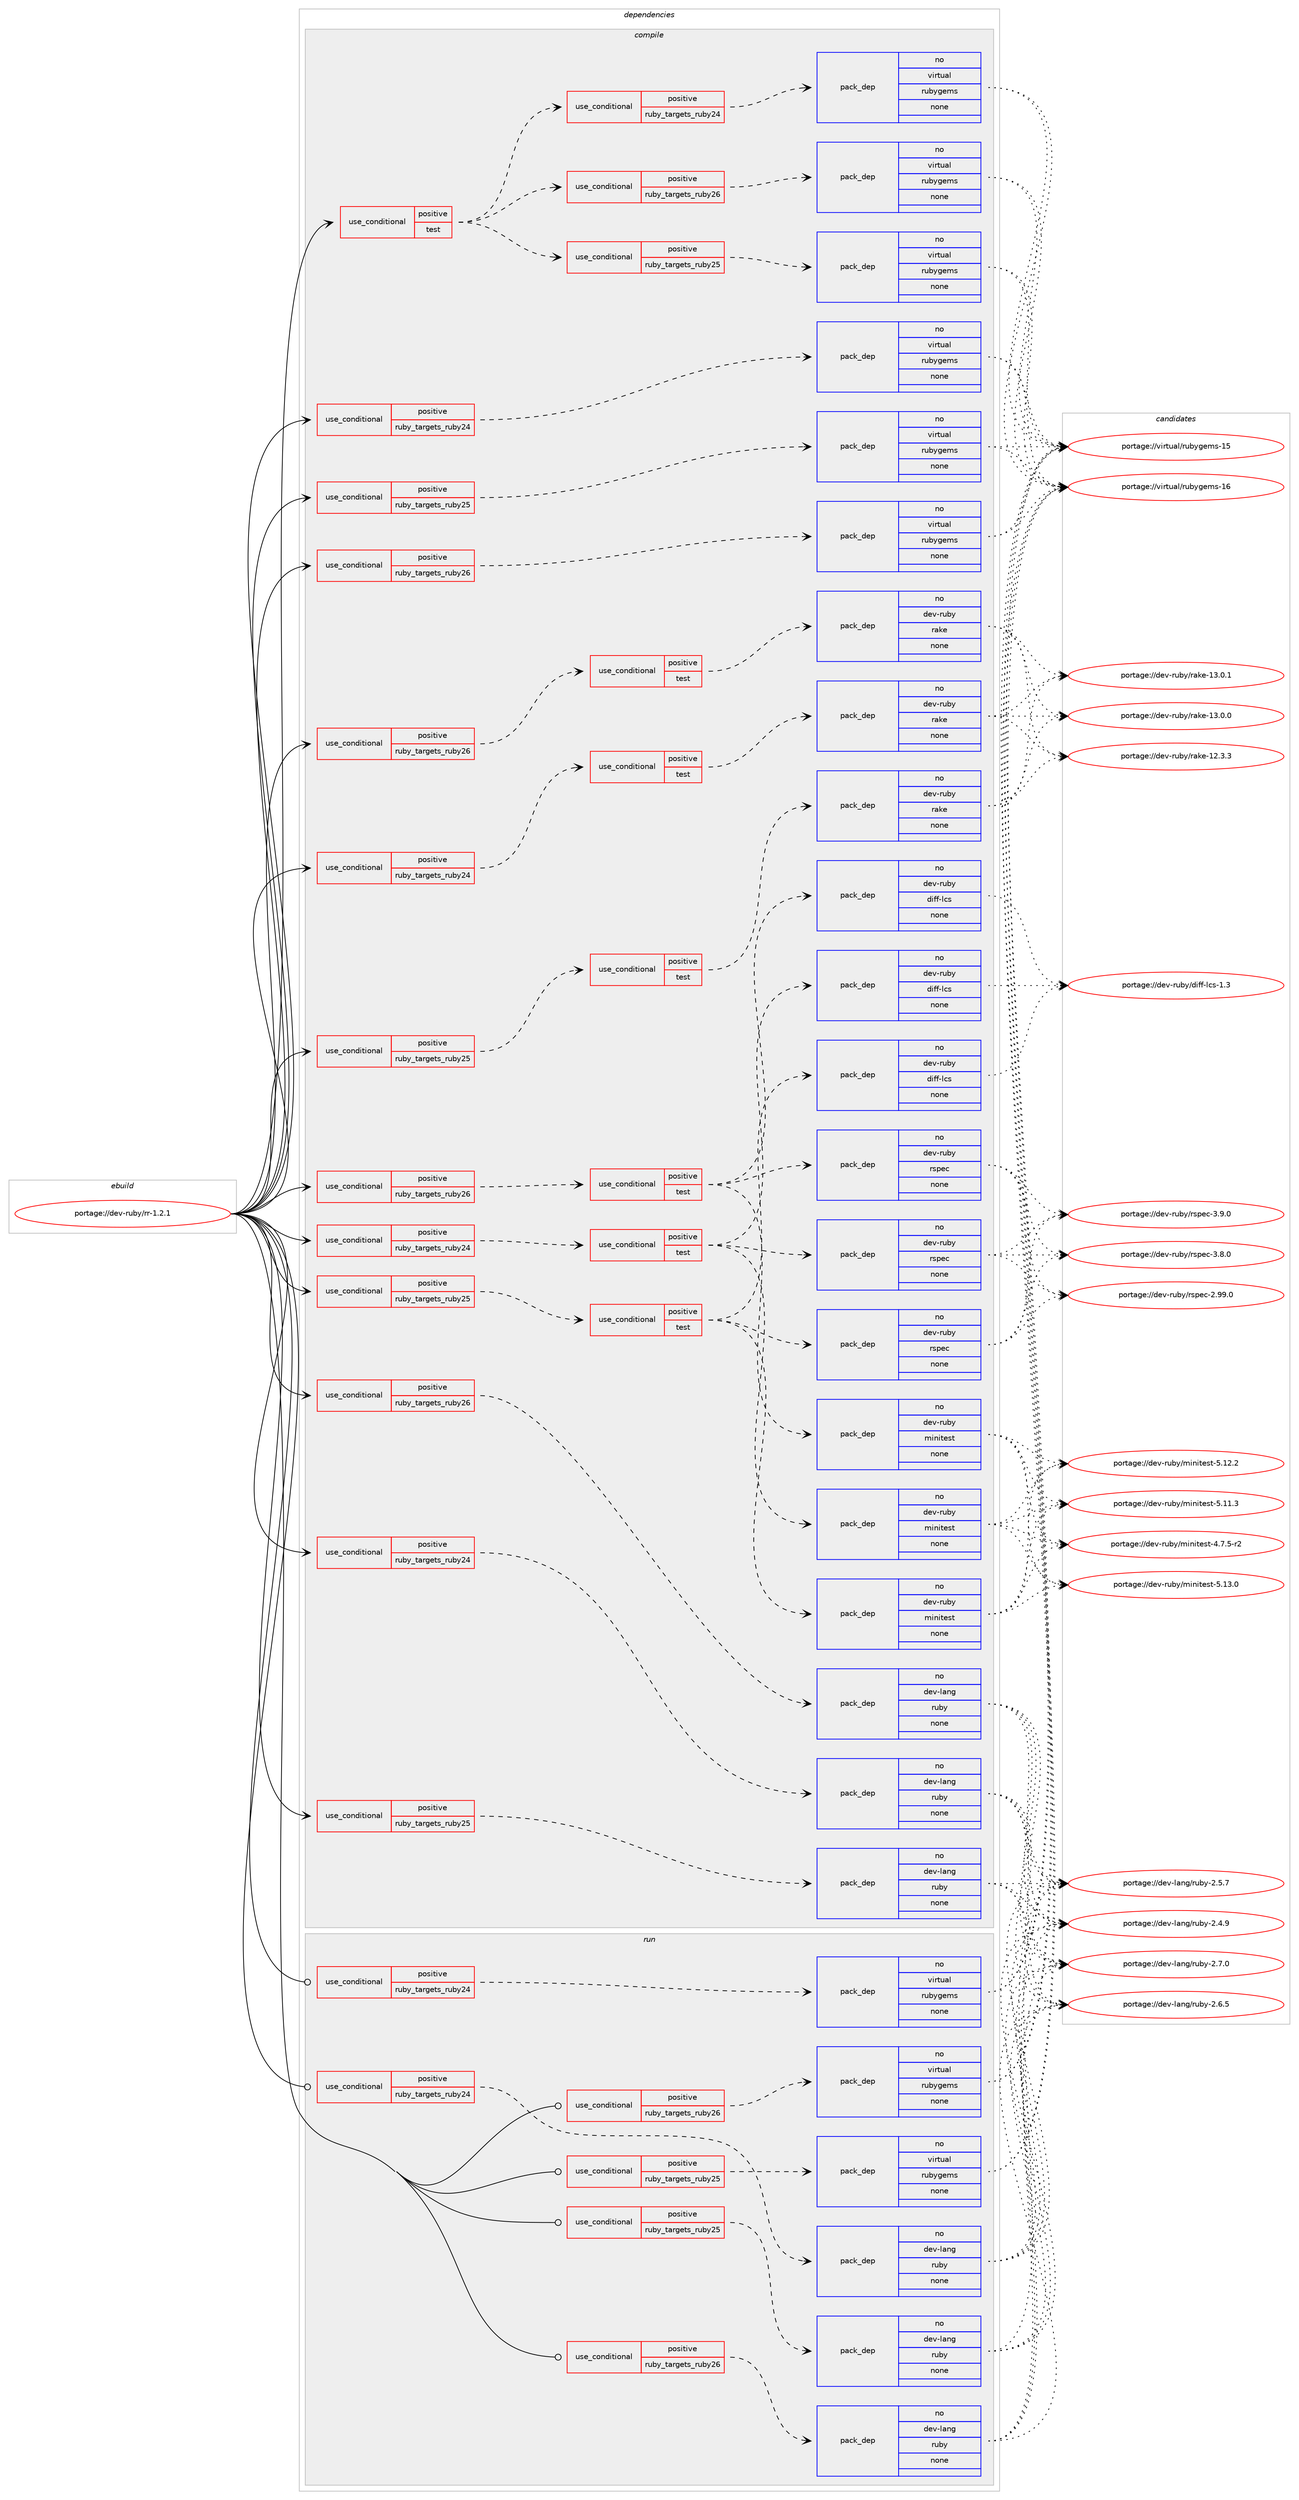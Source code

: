 digraph prolog {

# *************
# Graph options
# *************

newrank=true;
concentrate=true;
compound=true;
graph [rankdir=LR,fontname=Helvetica,fontsize=10,ranksep=1.5];#, ranksep=2.5, nodesep=0.2];
edge  [arrowhead=vee];
node  [fontname=Helvetica,fontsize=10];

# **********
# The ebuild
# **********

subgraph cluster_leftcol {
color=gray;
label=<<i>ebuild</i>>;
id [label="portage://dev-ruby/rr-1.2.1", color=red, width=4, href="../dev-ruby/rr-1.2.1.svg"];
}

# ****************
# The dependencies
# ****************

subgraph cluster_midcol {
color=gray;
label=<<i>dependencies</i>>;
subgraph cluster_compile {
fillcolor="#eeeeee";
style=filled;
label=<<i>compile</i>>;
subgraph cond74171 {
dependency330356 [label=<<TABLE BORDER="0" CELLBORDER="1" CELLSPACING="0" CELLPADDING="4"><TR><TD ROWSPAN="3" CELLPADDING="10">use_conditional</TD></TR><TR><TD>positive</TD></TR><TR><TD>ruby_targets_ruby24</TD></TR></TABLE>>, shape=none, color=red];
subgraph cond74172 {
dependency330357 [label=<<TABLE BORDER="0" CELLBORDER="1" CELLSPACING="0" CELLPADDING="4"><TR><TD ROWSPAN="3" CELLPADDING="10">use_conditional</TD></TR><TR><TD>positive</TD></TR><TR><TD>test</TD></TR></TABLE>>, shape=none, color=red];
subgraph pack251438 {
dependency330358 [label=<<TABLE BORDER="0" CELLBORDER="1" CELLSPACING="0" CELLPADDING="4" WIDTH="220"><TR><TD ROWSPAN="6" CELLPADDING="30">pack_dep</TD></TR><TR><TD WIDTH="110">no</TD></TR><TR><TD>dev-ruby</TD></TR><TR><TD>rake</TD></TR><TR><TD>none</TD></TR><TR><TD></TD></TR></TABLE>>, shape=none, color=blue];
}
dependency330357:e -> dependency330358:w [weight=20,style="dashed",arrowhead="vee"];
}
dependency330356:e -> dependency330357:w [weight=20,style="dashed",arrowhead="vee"];
}
id:e -> dependency330356:w [weight=20,style="solid",arrowhead="vee"];
subgraph cond74173 {
dependency330359 [label=<<TABLE BORDER="0" CELLBORDER="1" CELLSPACING="0" CELLPADDING="4"><TR><TD ROWSPAN="3" CELLPADDING="10">use_conditional</TD></TR><TR><TD>positive</TD></TR><TR><TD>ruby_targets_ruby24</TD></TR></TABLE>>, shape=none, color=red];
subgraph cond74174 {
dependency330360 [label=<<TABLE BORDER="0" CELLBORDER="1" CELLSPACING="0" CELLPADDING="4"><TR><TD ROWSPAN="3" CELLPADDING="10">use_conditional</TD></TR><TR><TD>positive</TD></TR><TR><TD>test</TD></TR></TABLE>>, shape=none, color=red];
subgraph pack251439 {
dependency330361 [label=<<TABLE BORDER="0" CELLBORDER="1" CELLSPACING="0" CELLPADDING="4" WIDTH="220"><TR><TD ROWSPAN="6" CELLPADDING="30">pack_dep</TD></TR><TR><TD WIDTH="110">no</TD></TR><TR><TD>dev-ruby</TD></TR><TR><TD>rspec</TD></TR><TR><TD>none</TD></TR><TR><TD></TD></TR></TABLE>>, shape=none, color=blue];
}
dependency330360:e -> dependency330361:w [weight=20,style="dashed",arrowhead="vee"];
subgraph pack251440 {
dependency330362 [label=<<TABLE BORDER="0" CELLBORDER="1" CELLSPACING="0" CELLPADDING="4" WIDTH="220"><TR><TD ROWSPAN="6" CELLPADDING="30">pack_dep</TD></TR><TR><TD WIDTH="110">no</TD></TR><TR><TD>dev-ruby</TD></TR><TR><TD>minitest</TD></TR><TR><TD>none</TD></TR><TR><TD></TD></TR></TABLE>>, shape=none, color=blue];
}
dependency330360:e -> dependency330362:w [weight=20,style="dashed",arrowhead="vee"];
subgraph pack251441 {
dependency330363 [label=<<TABLE BORDER="0" CELLBORDER="1" CELLSPACING="0" CELLPADDING="4" WIDTH="220"><TR><TD ROWSPAN="6" CELLPADDING="30">pack_dep</TD></TR><TR><TD WIDTH="110">no</TD></TR><TR><TD>dev-ruby</TD></TR><TR><TD>diff-lcs</TD></TR><TR><TD>none</TD></TR><TR><TD></TD></TR></TABLE>>, shape=none, color=blue];
}
dependency330360:e -> dependency330363:w [weight=20,style="dashed",arrowhead="vee"];
}
dependency330359:e -> dependency330360:w [weight=20,style="dashed",arrowhead="vee"];
}
id:e -> dependency330359:w [weight=20,style="solid",arrowhead="vee"];
subgraph cond74175 {
dependency330364 [label=<<TABLE BORDER="0" CELLBORDER="1" CELLSPACING="0" CELLPADDING="4"><TR><TD ROWSPAN="3" CELLPADDING="10">use_conditional</TD></TR><TR><TD>positive</TD></TR><TR><TD>ruby_targets_ruby24</TD></TR></TABLE>>, shape=none, color=red];
subgraph pack251442 {
dependency330365 [label=<<TABLE BORDER="0" CELLBORDER="1" CELLSPACING="0" CELLPADDING="4" WIDTH="220"><TR><TD ROWSPAN="6" CELLPADDING="30">pack_dep</TD></TR><TR><TD WIDTH="110">no</TD></TR><TR><TD>dev-lang</TD></TR><TR><TD>ruby</TD></TR><TR><TD>none</TD></TR><TR><TD></TD></TR></TABLE>>, shape=none, color=blue];
}
dependency330364:e -> dependency330365:w [weight=20,style="dashed",arrowhead="vee"];
}
id:e -> dependency330364:w [weight=20,style="solid",arrowhead="vee"];
subgraph cond74176 {
dependency330366 [label=<<TABLE BORDER="0" CELLBORDER="1" CELLSPACING="0" CELLPADDING="4"><TR><TD ROWSPAN="3" CELLPADDING="10">use_conditional</TD></TR><TR><TD>positive</TD></TR><TR><TD>ruby_targets_ruby24</TD></TR></TABLE>>, shape=none, color=red];
subgraph pack251443 {
dependency330367 [label=<<TABLE BORDER="0" CELLBORDER="1" CELLSPACING="0" CELLPADDING="4" WIDTH="220"><TR><TD ROWSPAN="6" CELLPADDING="30">pack_dep</TD></TR><TR><TD WIDTH="110">no</TD></TR><TR><TD>virtual</TD></TR><TR><TD>rubygems</TD></TR><TR><TD>none</TD></TR><TR><TD></TD></TR></TABLE>>, shape=none, color=blue];
}
dependency330366:e -> dependency330367:w [weight=20,style="dashed",arrowhead="vee"];
}
id:e -> dependency330366:w [weight=20,style="solid",arrowhead="vee"];
subgraph cond74177 {
dependency330368 [label=<<TABLE BORDER="0" CELLBORDER="1" CELLSPACING="0" CELLPADDING="4"><TR><TD ROWSPAN="3" CELLPADDING="10">use_conditional</TD></TR><TR><TD>positive</TD></TR><TR><TD>ruby_targets_ruby25</TD></TR></TABLE>>, shape=none, color=red];
subgraph cond74178 {
dependency330369 [label=<<TABLE BORDER="0" CELLBORDER="1" CELLSPACING="0" CELLPADDING="4"><TR><TD ROWSPAN="3" CELLPADDING="10">use_conditional</TD></TR><TR><TD>positive</TD></TR><TR><TD>test</TD></TR></TABLE>>, shape=none, color=red];
subgraph pack251444 {
dependency330370 [label=<<TABLE BORDER="0" CELLBORDER="1" CELLSPACING="0" CELLPADDING="4" WIDTH="220"><TR><TD ROWSPAN="6" CELLPADDING="30">pack_dep</TD></TR><TR><TD WIDTH="110">no</TD></TR><TR><TD>dev-ruby</TD></TR><TR><TD>rake</TD></TR><TR><TD>none</TD></TR><TR><TD></TD></TR></TABLE>>, shape=none, color=blue];
}
dependency330369:e -> dependency330370:w [weight=20,style="dashed",arrowhead="vee"];
}
dependency330368:e -> dependency330369:w [weight=20,style="dashed",arrowhead="vee"];
}
id:e -> dependency330368:w [weight=20,style="solid",arrowhead="vee"];
subgraph cond74179 {
dependency330371 [label=<<TABLE BORDER="0" CELLBORDER="1" CELLSPACING="0" CELLPADDING="4"><TR><TD ROWSPAN="3" CELLPADDING="10">use_conditional</TD></TR><TR><TD>positive</TD></TR><TR><TD>ruby_targets_ruby25</TD></TR></TABLE>>, shape=none, color=red];
subgraph cond74180 {
dependency330372 [label=<<TABLE BORDER="0" CELLBORDER="1" CELLSPACING="0" CELLPADDING="4"><TR><TD ROWSPAN="3" CELLPADDING="10">use_conditional</TD></TR><TR><TD>positive</TD></TR><TR><TD>test</TD></TR></TABLE>>, shape=none, color=red];
subgraph pack251445 {
dependency330373 [label=<<TABLE BORDER="0" CELLBORDER="1" CELLSPACING="0" CELLPADDING="4" WIDTH="220"><TR><TD ROWSPAN="6" CELLPADDING="30">pack_dep</TD></TR><TR><TD WIDTH="110">no</TD></TR><TR><TD>dev-ruby</TD></TR><TR><TD>rspec</TD></TR><TR><TD>none</TD></TR><TR><TD></TD></TR></TABLE>>, shape=none, color=blue];
}
dependency330372:e -> dependency330373:w [weight=20,style="dashed",arrowhead="vee"];
subgraph pack251446 {
dependency330374 [label=<<TABLE BORDER="0" CELLBORDER="1" CELLSPACING="0" CELLPADDING="4" WIDTH="220"><TR><TD ROWSPAN="6" CELLPADDING="30">pack_dep</TD></TR><TR><TD WIDTH="110">no</TD></TR><TR><TD>dev-ruby</TD></TR><TR><TD>minitest</TD></TR><TR><TD>none</TD></TR><TR><TD></TD></TR></TABLE>>, shape=none, color=blue];
}
dependency330372:e -> dependency330374:w [weight=20,style="dashed",arrowhead="vee"];
subgraph pack251447 {
dependency330375 [label=<<TABLE BORDER="0" CELLBORDER="1" CELLSPACING="0" CELLPADDING="4" WIDTH="220"><TR><TD ROWSPAN="6" CELLPADDING="30">pack_dep</TD></TR><TR><TD WIDTH="110">no</TD></TR><TR><TD>dev-ruby</TD></TR><TR><TD>diff-lcs</TD></TR><TR><TD>none</TD></TR><TR><TD></TD></TR></TABLE>>, shape=none, color=blue];
}
dependency330372:e -> dependency330375:w [weight=20,style="dashed",arrowhead="vee"];
}
dependency330371:e -> dependency330372:w [weight=20,style="dashed",arrowhead="vee"];
}
id:e -> dependency330371:w [weight=20,style="solid",arrowhead="vee"];
subgraph cond74181 {
dependency330376 [label=<<TABLE BORDER="0" CELLBORDER="1" CELLSPACING="0" CELLPADDING="4"><TR><TD ROWSPAN="3" CELLPADDING="10">use_conditional</TD></TR><TR><TD>positive</TD></TR><TR><TD>ruby_targets_ruby25</TD></TR></TABLE>>, shape=none, color=red];
subgraph pack251448 {
dependency330377 [label=<<TABLE BORDER="0" CELLBORDER="1" CELLSPACING="0" CELLPADDING="4" WIDTH="220"><TR><TD ROWSPAN="6" CELLPADDING="30">pack_dep</TD></TR><TR><TD WIDTH="110">no</TD></TR><TR><TD>dev-lang</TD></TR><TR><TD>ruby</TD></TR><TR><TD>none</TD></TR><TR><TD></TD></TR></TABLE>>, shape=none, color=blue];
}
dependency330376:e -> dependency330377:w [weight=20,style="dashed",arrowhead="vee"];
}
id:e -> dependency330376:w [weight=20,style="solid",arrowhead="vee"];
subgraph cond74182 {
dependency330378 [label=<<TABLE BORDER="0" CELLBORDER="1" CELLSPACING="0" CELLPADDING="4"><TR><TD ROWSPAN="3" CELLPADDING="10">use_conditional</TD></TR><TR><TD>positive</TD></TR><TR><TD>ruby_targets_ruby25</TD></TR></TABLE>>, shape=none, color=red];
subgraph pack251449 {
dependency330379 [label=<<TABLE BORDER="0" CELLBORDER="1" CELLSPACING="0" CELLPADDING="4" WIDTH="220"><TR><TD ROWSPAN="6" CELLPADDING="30">pack_dep</TD></TR><TR><TD WIDTH="110">no</TD></TR><TR><TD>virtual</TD></TR><TR><TD>rubygems</TD></TR><TR><TD>none</TD></TR><TR><TD></TD></TR></TABLE>>, shape=none, color=blue];
}
dependency330378:e -> dependency330379:w [weight=20,style="dashed",arrowhead="vee"];
}
id:e -> dependency330378:w [weight=20,style="solid",arrowhead="vee"];
subgraph cond74183 {
dependency330380 [label=<<TABLE BORDER="0" CELLBORDER="1" CELLSPACING="0" CELLPADDING="4"><TR><TD ROWSPAN="3" CELLPADDING="10">use_conditional</TD></TR><TR><TD>positive</TD></TR><TR><TD>ruby_targets_ruby26</TD></TR></TABLE>>, shape=none, color=red];
subgraph cond74184 {
dependency330381 [label=<<TABLE BORDER="0" CELLBORDER="1" CELLSPACING="0" CELLPADDING="4"><TR><TD ROWSPAN="3" CELLPADDING="10">use_conditional</TD></TR><TR><TD>positive</TD></TR><TR><TD>test</TD></TR></TABLE>>, shape=none, color=red];
subgraph pack251450 {
dependency330382 [label=<<TABLE BORDER="0" CELLBORDER="1" CELLSPACING="0" CELLPADDING="4" WIDTH="220"><TR><TD ROWSPAN="6" CELLPADDING="30">pack_dep</TD></TR><TR><TD WIDTH="110">no</TD></TR><TR><TD>dev-ruby</TD></TR><TR><TD>rake</TD></TR><TR><TD>none</TD></TR><TR><TD></TD></TR></TABLE>>, shape=none, color=blue];
}
dependency330381:e -> dependency330382:w [weight=20,style="dashed",arrowhead="vee"];
}
dependency330380:e -> dependency330381:w [weight=20,style="dashed",arrowhead="vee"];
}
id:e -> dependency330380:w [weight=20,style="solid",arrowhead="vee"];
subgraph cond74185 {
dependency330383 [label=<<TABLE BORDER="0" CELLBORDER="1" CELLSPACING="0" CELLPADDING="4"><TR><TD ROWSPAN="3" CELLPADDING="10">use_conditional</TD></TR><TR><TD>positive</TD></TR><TR><TD>ruby_targets_ruby26</TD></TR></TABLE>>, shape=none, color=red];
subgraph cond74186 {
dependency330384 [label=<<TABLE BORDER="0" CELLBORDER="1" CELLSPACING="0" CELLPADDING="4"><TR><TD ROWSPAN="3" CELLPADDING="10">use_conditional</TD></TR><TR><TD>positive</TD></TR><TR><TD>test</TD></TR></TABLE>>, shape=none, color=red];
subgraph pack251451 {
dependency330385 [label=<<TABLE BORDER="0" CELLBORDER="1" CELLSPACING="0" CELLPADDING="4" WIDTH="220"><TR><TD ROWSPAN="6" CELLPADDING="30">pack_dep</TD></TR><TR><TD WIDTH="110">no</TD></TR><TR><TD>dev-ruby</TD></TR><TR><TD>rspec</TD></TR><TR><TD>none</TD></TR><TR><TD></TD></TR></TABLE>>, shape=none, color=blue];
}
dependency330384:e -> dependency330385:w [weight=20,style="dashed",arrowhead="vee"];
subgraph pack251452 {
dependency330386 [label=<<TABLE BORDER="0" CELLBORDER="1" CELLSPACING="0" CELLPADDING="4" WIDTH="220"><TR><TD ROWSPAN="6" CELLPADDING="30">pack_dep</TD></TR><TR><TD WIDTH="110">no</TD></TR><TR><TD>dev-ruby</TD></TR><TR><TD>minitest</TD></TR><TR><TD>none</TD></TR><TR><TD></TD></TR></TABLE>>, shape=none, color=blue];
}
dependency330384:e -> dependency330386:w [weight=20,style="dashed",arrowhead="vee"];
subgraph pack251453 {
dependency330387 [label=<<TABLE BORDER="0" CELLBORDER="1" CELLSPACING="0" CELLPADDING="4" WIDTH="220"><TR><TD ROWSPAN="6" CELLPADDING="30">pack_dep</TD></TR><TR><TD WIDTH="110">no</TD></TR><TR><TD>dev-ruby</TD></TR><TR><TD>diff-lcs</TD></TR><TR><TD>none</TD></TR><TR><TD></TD></TR></TABLE>>, shape=none, color=blue];
}
dependency330384:e -> dependency330387:w [weight=20,style="dashed",arrowhead="vee"];
}
dependency330383:e -> dependency330384:w [weight=20,style="dashed",arrowhead="vee"];
}
id:e -> dependency330383:w [weight=20,style="solid",arrowhead="vee"];
subgraph cond74187 {
dependency330388 [label=<<TABLE BORDER="0" CELLBORDER="1" CELLSPACING="0" CELLPADDING="4"><TR><TD ROWSPAN="3" CELLPADDING="10">use_conditional</TD></TR><TR><TD>positive</TD></TR><TR><TD>ruby_targets_ruby26</TD></TR></TABLE>>, shape=none, color=red];
subgraph pack251454 {
dependency330389 [label=<<TABLE BORDER="0" CELLBORDER="1" CELLSPACING="0" CELLPADDING="4" WIDTH="220"><TR><TD ROWSPAN="6" CELLPADDING="30">pack_dep</TD></TR><TR><TD WIDTH="110">no</TD></TR><TR><TD>dev-lang</TD></TR><TR><TD>ruby</TD></TR><TR><TD>none</TD></TR><TR><TD></TD></TR></TABLE>>, shape=none, color=blue];
}
dependency330388:e -> dependency330389:w [weight=20,style="dashed",arrowhead="vee"];
}
id:e -> dependency330388:w [weight=20,style="solid",arrowhead="vee"];
subgraph cond74188 {
dependency330390 [label=<<TABLE BORDER="0" CELLBORDER="1" CELLSPACING="0" CELLPADDING="4"><TR><TD ROWSPAN="3" CELLPADDING="10">use_conditional</TD></TR><TR><TD>positive</TD></TR><TR><TD>ruby_targets_ruby26</TD></TR></TABLE>>, shape=none, color=red];
subgraph pack251455 {
dependency330391 [label=<<TABLE BORDER="0" CELLBORDER="1" CELLSPACING="0" CELLPADDING="4" WIDTH="220"><TR><TD ROWSPAN="6" CELLPADDING="30">pack_dep</TD></TR><TR><TD WIDTH="110">no</TD></TR><TR><TD>virtual</TD></TR><TR><TD>rubygems</TD></TR><TR><TD>none</TD></TR><TR><TD></TD></TR></TABLE>>, shape=none, color=blue];
}
dependency330390:e -> dependency330391:w [weight=20,style="dashed",arrowhead="vee"];
}
id:e -> dependency330390:w [weight=20,style="solid",arrowhead="vee"];
subgraph cond74189 {
dependency330392 [label=<<TABLE BORDER="0" CELLBORDER="1" CELLSPACING="0" CELLPADDING="4"><TR><TD ROWSPAN="3" CELLPADDING="10">use_conditional</TD></TR><TR><TD>positive</TD></TR><TR><TD>test</TD></TR></TABLE>>, shape=none, color=red];
subgraph cond74190 {
dependency330393 [label=<<TABLE BORDER="0" CELLBORDER="1" CELLSPACING="0" CELLPADDING="4"><TR><TD ROWSPAN="3" CELLPADDING="10">use_conditional</TD></TR><TR><TD>positive</TD></TR><TR><TD>ruby_targets_ruby24</TD></TR></TABLE>>, shape=none, color=red];
subgraph pack251456 {
dependency330394 [label=<<TABLE BORDER="0" CELLBORDER="1" CELLSPACING="0" CELLPADDING="4" WIDTH="220"><TR><TD ROWSPAN="6" CELLPADDING="30">pack_dep</TD></TR><TR><TD WIDTH="110">no</TD></TR><TR><TD>virtual</TD></TR><TR><TD>rubygems</TD></TR><TR><TD>none</TD></TR><TR><TD></TD></TR></TABLE>>, shape=none, color=blue];
}
dependency330393:e -> dependency330394:w [weight=20,style="dashed",arrowhead="vee"];
}
dependency330392:e -> dependency330393:w [weight=20,style="dashed",arrowhead="vee"];
subgraph cond74191 {
dependency330395 [label=<<TABLE BORDER="0" CELLBORDER="1" CELLSPACING="0" CELLPADDING="4"><TR><TD ROWSPAN="3" CELLPADDING="10">use_conditional</TD></TR><TR><TD>positive</TD></TR><TR><TD>ruby_targets_ruby25</TD></TR></TABLE>>, shape=none, color=red];
subgraph pack251457 {
dependency330396 [label=<<TABLE BORDER="0" CELLBORDER="1" CELLSPACING="0" CELLPADDING="4" WIDTH="220"><TR><TD ROWSPAN="6" CELLPADDING="30">pack_dep</TD></TR><TR><TD WIDTH="110">no</TD></TR><TR><TD>virtual</TD></TR><TR><TD>rubygems</TD></TR><TR><TD>none</TD></TR><TR><TD></TD></TR></TABLE>>, shape=none, color=blue];
}
dependency330395:e -> dependency330396:w [weight=20,style="dashed",arrowhead="vee"];
}
dependency330392:e -> dependency330395:w [weight=20,style="dashed",arrowhead="vee"];
subgraph cond74192 {
dependency330397 [label=<<TABLE BORDER="0" CELLBORDER="1" CELLSPACING="0" CELLPADDING="4"><TR><TD ROWSPAN="3" CELLPADDING="10">use_conditional</TD></TR><TR><TD>positive</TD></TR><TR><TD>ruby_targets_ruby26</TD></TR></TABLE>>, shape=none, color=red];
subgraph pack251458 {
dependency330398 [label=<<TABLE BORDER="0" CELLBORDER="1" CELLSPACING="0" CELLPADDING="4" WIDTH="220"><TR><TD ROWSPAN="6" CELLPADDING="30">pack_dep</TD></TR><TR><TD WIDTH="110">no</TD></TR><TR><TD>virtual</TD></TR><TR><TD>rubygems</TD></TR><TR><TD>none</TD></TR><TR><TD></TD></TR></TABLE>>, shape=none, color=blue];
}
dependency330397:e -> dependency330398:w [weight=20,style="dashed",arrowhead="vee"];
}
dependency330392:e -> dependency330397:w [weight=20,style="dashed",arrowhead="vee"];
}
id:e -> dependency330392:w [weight=20,style="solid",arrowhead="vee"];
}
subgraph cluster_compileandrun {
fillcolor="#eeeeee";
style=filled;
label=<<i>compile and run</i>>;
}
subgraph cluster_run {
fillcolor="#eeeeee";
style=filled;
label=<<i>run</i>>;
subgraph cond74193 {
dependency330399 [label=<<TABLE BORDER="0" CELLBORDER="1" CELLSPACING="0" CELLPADDING="4"><TR><TD ROWSPAN="3" CELLPADDING="10">use_conditional</TD></TR><TR><TD>positive</TD></TR><TR><TD>ruby_targets_ruby24</TD></TR></TABLE>>, shape=none, color=red];
subgraph pack251459 {
dependency330400 [label=<<TABLE BORDER="0" CELLBORDER="1" CELLSPACING="0" CELLPADDING="4" WIDTH="220"><TR><TD ROWSPAN="6" CELLPADDING="30">pack_dep</TD></TR><TR><TD WIDTH="110">no</TD></TR><TR><TD>dev-lang</TD></TR><TR><TD>ruby</TD></TR><TR><TD>none</TD></TR><TR><TD></TD></TR></TABLE>>, shape=none, color=blue];
}
dependency330399:e -> dependency330400:w [weight=20,style="dashed",arrowhead="vee"];
}
id:e -> dependency330399:w [weight=20,style="solid",arrowhead="odot"];
subgraph cond74194 {
dependency330401 [label=<<TABLE BORDER="0" CELLBORDER="1" CELLSPACING="0" CELLPADDING="4"><TR><TD ROWSPAN="3" CELLPADDING="10">use_conditional</TD></TR><TR><TD>positive</TD></TR><TR><TD>ruby_targets_ruby24</TD></TR></TABLE>>, shape=none, color=red];
subgraph pack251460 {
dependency330402 [label=<<TABLE BORDER="0" CELLBORDER="1" CELLSPACING="0" CELLPADDING="4" WIDTH="220"><TR><TD ROWSPAN="6" CELLPADDING="30">pack_dep</TD></TR><TR><TD WIDTH="110">no</TD></TR><TR><TD>virtual</TD></TR><TR><TD>rubygems</TD></TR><TR><TD>none</TD></TR><TR><TD></TD></TR></TABLE>>, shape=none, color=blue];
}
dependency330401:e -> dependency330402:w [weight=20,style="dashed",arrowhead="vee"];
}
id:e -> dependency330401:w [weight=20,style="solid",arrowhead="odot"];
subgraph cond74195 {
dependency330403 [label=<<TABLE BORDER="0" CELLBORDER="1" CELLSPACING="0" CELLPADDING="4"><TR><TD ROWSPAN="3" CELLPADDING="10">use_conditional</TD></TR><TR><TD>positive</TD></TR><TR><TD>ruby_targets_ruby25</TD></TR></TABLE>>, shape=none, color=red];
subgraph pack251461 {
dependency330404 [label=<<TABLE BORDER="0" CELLBORDER="1" CELLSPACING="0" CELLPADDING="4" WIDTH="220"><TR><TD ROWSPAN="6" CELLPADDING="30">pack_dep</TD></TR><TR><TD WIDTH="110">no</TD></TR><TR><TD>dev-lang</TD></TR><TR><TD>ruby</TD></TR><TR><TD>none</TD></TR><TR><TD></TD></TR></TABLE>>, shape=none, color=blue];
}
dependency330403:e -> dependency330404:w [weight=20,style="dashed",arrowhead="vee"];
}
id:e -> dependency330403:w [weight=20,style="solid",arrowhead="odot"];
subgraph cond74196 {
dependency330405 [label=<<TABLE BORDER="0" CELLBORDER="1" CELLSPACING="0" CELLPADDING="4"><TR><TD ROWSPAN="3" CELLPADDING="10">use_conditional</TD></TR><TR><TD>positive</TD></TR><TR><TD>ruby_targets_ruby25</TD></TR></TABLE>>, shape=none, color=red];
subgraph pack251462 {
dependency330406 [label=<<TABLE BORDER="0" CELLBORDER="1" CELLSPACING="0" CELLPADDING="4" WIDTH="220"><TR><TD ROWSPAN="6" CELLPADDING="30">pack_dep</TD></TR><TR><TD WIDTH="110">no</TD></TR><TR><TD>virtual</TD></TR><TR><TD>rubygems</TD></TR><TR><TD>none</TD></TR><TR><TD></TD></TR></TABLE>>, shape=none, color=blue];
}
dependency330405:e -> dependency330406:w [weight=20,style="dashed",arrowhead="vee"];
}
id:e -> dependency330405:w [weight=20,style="solid",arrowhead="odot"];
subgraph cond74197 {
dependency330407 [label=<<TABLE BORDER="0" CELLBORDER="1" CELLSPACING="0" CELLPADDING="4"><TR><TD ROWSPAN="3" CELLPADDING="10">use_conditional</TD></TR><TR><TD>positive</TD></TR><TR><TD>ruby_targets_ruby26</TD></TR></TABLE>>, shape=none, color=red];
subgraph pack251463 {
dependency330408 [label=<<TABLE BORDER="0" CELLBORDER="1" CELLSPACING="0" CELLPADDING="4" WIDTH="220"><TR><TD ROWSPAN="6" CELLPADDING="30">pack_dep</TD></TR><TR><TD WIDTH="110">no</TD></TR><TR><TD>dev-lang</TD></TR><TR><TD>ruby</TD></TR><TR><TD>none</TD></TR><TR><TD></TD></TR></TABLE>>, shape=none, color=blue];
}
dependency330407:e -> dependency330408:w [weight=20,style="dashed",arrowhead="vee"];
}
id:e -> dependency330407:w [weight=20,style="solid",arrowhead="odot"];
subgraph cond74198 {
dependency330409 [label=<<TABLE BORDER="0" CELLBORDER="1" CELLSPACING="0" CELLPADDING="4"><TR><TD ROWSPAN="3" CELLPADDING="10">use_conditional</TD></TR><TR><TD>positive</TD></TR><TR><TD>ruby_targets_ruby26</TD></TR></TABLE>>, shape=none, color=red];
subgraph pack251464 {
dependency330410 [label=<<TABLE BORDER="0" CELLBORDER="1" CELLSPACING="0" CELLPADDING="4" WIDTH="220"><TR><TD ROWSPAN="6" CELLPADDING="30">pack_dep</TD></TR><TR><TD WIDTH="110">no</TD></TR><TR><TD>virtual</TD></TR><TR><TD>rubygems</TD></TR><TR><TD>none</TD></TR><TR><TD></TD></TR></TABLE>>, shape=none, color=blue];
}
dependency330409:e -> dependency330410:w [weight=20,style="dashed",arrowhead="vee"];
}
id:e -> dependency330409:w [weight=20,style="solid",arrowhead="odot"];
}
}

# **************
# The candidates
# **************

subgraph cluster_choices {
rank=same;
color=gray;
label=<<i>candidates</i>>;

subgraph choice251438 {
color=black;
nodesep=1;
choice1001011184511411798121471149710710145495146484649 [label="portage://dev-ruby/rake-13.0.1", color=red, width=4,href="../dev-ruby/rake-13.0.1.svg"];
choice1001011184511411798121471149710710145495146484648 [label="portage://dev-ruby/rake-13.0.0", color=red, width=4,href="../dev-ruby/rake-13.0.0.svg"];
choice1001011184511411798121471149710710145495046514651 [label="portage://dev-ruby/rake-12.3.3", color=red, width=4,href="../dev-ruby/rake-12.3.3.svg"];
dependency330358:e -> choice1001011184511411798121471149710710145495146484649:w [style=dotted,weight="100"];
dependency330358:e -> choice1001011184511411798121471149710710145495146484648:w [style=dotted,weight="100"];
dependency330358:e -> choice1001011184511411798121471149710710145495046514651:w [style=dotted,weight="100"];
}
subgraph choice251439 {
color=black;
nodesep=1;
choice10010111845114117981214711411511210199455146574648 [label="portage://dev-ruby/rspec-3.9.0", color=red, width=4,href="../dev-ruby/rspec-3.9.0.svg"];
choice10010111845114117981214711411511210199455146564648 [label="portage://dev-ruby/rspec-3.8.0", color=red, width=4,href="../dev-ruby/rspec-3.8.0.svg"];
choice1001011184511411798121471141151121019945504657574648 [label="portage://dev-ruby/rspec-2.99.0", color=red, width=4,href="../dev-ruby/rspec-2.99.0.svg"];
dependency330361:e -> choice10010111845114117981214711411511210199455146574648:w [style=dotted,weight="100"];
dependency330361:e -> choice10010111845114117981214711411511210199455146564648:w [style=dotted,weight="100"];
dependency330361:e -> choice1001011184511411798121471141151121019945504657574648:w [style=dotted,weight="100"];
}
subgraph choice251440 {
color=black;
nodesep=1;
choice10010111845114117981214710910511010511610111511645534649514648 [label="portage://dev-ruby/minitest-5.13.0", color=red, width=4,href="../dev-ruby/minitest-5.13.0.svg"];
choice10010111845114117981214710910511010511610111511645534649504650 [label="portage://dev-ruby/minitest-5.12.2", color=red, width=4,href="../dev-ruby/minitest-5.12.2.svg"];
choice10010111845114117981214710910511010511610111511645534649494651 [label="portage://dev-ruby/minitest-5.11.3", color=red, width=4,href="../dev-ruby/minitest-5.11.3.svg"];
choice1001011184511411798121471091051101051161011151164552465546534511450 [label="portage://dev-ruby/minitest-4.7.5-r2", color=red, width=4,href="../dev-ruby/minitest-4.7.5-r2.svg"];
dependency330362:e -> choice10010111845114117981214710910511010511610111511645534649514648:w [style=dotted,weight="100"];
dependency330362:e -> choice10010111845114117981214710910511010511610111511645534649504650:w [style=dotted,weight="100"];
dependency330362:e -> choice10010111845114117981214710910511010511610111511645534649494651:w [style=dotted,weight="100"];
dependency330362:e -> choice1001011184511411798121471091051101051161011151164552465546534511450:w [style=dotted,weight="100"];
}
subgraph choice251441 {
color=black;
nodesep=1;
choice100101118451141179812147100105102102451089911545494651 [label="portage://dev-ruby/diff-lcs-1.3", color=red, width=4,href="../dev-ruby/diff-lcs-1.3.svg"];
dependency330363:e -> choice100101118451141179812147100105102102451089911545494651:w [style=dotted,weight="100"];
}
subgraph choice251442 {
color=black;
nodesep=1;
choice10010111845108971101034711411798121455046554648 [label="portage://dev-lang/ruby-2.7.0", color=red, width=4,href="../dev-lang/ruby-2.7.0.svg"];
choice10010111845108971101034711411798121455046544653 [label="portage://dev-lang/ruby-2.6.5", color=red, width=4,href="../dev-lang/ruby-2.6.5.svg"];
choice10010111845108971101034711411798121455046534655 [label="portage://dev-lang/ruby-2.5.7", color=red, width=4,href="../dev-lang/ruby-2.5.7.svg"];
choice10010111845108971101034711411798121455046524657 [label="portage://dev-lang/ruby-2.4.9", color=red, width=4,href="../dev-lang/ruby-2.4.9.svg"];
dependency330365:e -> choice10010111845108971101034711411798121455046554648:w [style=dotted,weight="100"];
dependency330365:e -> choice10010111845108971101034711411798121455046544653:w [style=dotted,weight="100"];
dependency330365:e -> choice10010111845108971101034711411798121455046534655:w [style=dotted,weight="100"];
dependency330365:e -> choice10010111845108971101034711411798121455046524657:w [style=dotted,weight="100"];
}
subgraph choice251443 {
color=black;
nodesep=1;
choice118105114116117971084711411798121103101109115454954 [label="portage://virtual/rubygems-16", color=red, width=4,href="../virtual/rubygems-16.svg"];
choice118105114116117971084711411798121103101109115454953 [label="portage://virtual/rubygems-15", color=red, width=4,href="../virtual/rubygems-15.svg"];
dependency330367:e -> choice118105114116117971084711411798121103101109115454954:w [style=dotted,weight="100"];
dependency330367:e -> choice118105114116117971084711411798121103101109115454953:w [style=dotted,weight="100"];
}
subgraph choice251444 {
color=black;
nodesep=1;
choice1001011184511411798121471149710710145495146484649 [label="portage://dev-ruby/rake-13.0.1", color=red, width=4,href="../dev-ruby/rake-13.0.1.svg"];
choice1001011184511411798121471149710710145495146484648 [label="portage://dev-ruby/rake-13.0.0", color=red, width=4,href="../dev-ruby/rake-13.0.0.svg"];
choice1001011184511411798121471149710710145495046514651 [label="portage://dev-ruby/rake-12.3.3", color=red, width=4,href="../dev-ruby/rake-12.3.3.svg"];
dependency330370:e -> choice1001011184511411798121471149710710145495146484649:w [style=dotted,weight="100"];
dependency330370:e -> choice1001011184511411798121471149710710145495146484648:w [style=dotted,weight="100"];
dependency330370:e -> choice1001011184511411798121471149710710145495046514651:w [style=dotted,weight="100"];
}
subgraph choice251445 {
color=black;
nodesep=1;
choice10010111845114117981214711411511210199455146574648 [label="portage://dev-ruby/rspec-3.9.0", color=red, width=4,href="../dev-ruby/rspec-3.9.0.svg"];
choice10010111845114117981214711411511210199455146564648 [label="portage://dev-ruby/rspec-3.8.0", color=red, width=4,href="../dev-ruby/rspec-3.8.0.svg"];
choice1001011184511411798121471141151121019945504657574648 [label="portage://dev-ruby/rspec-2.99.0", color=red, width=4,href="../dev-ruby/rspec-2.99.0.svg"];
dependency330373:e -> choice10010111845114117981214711411511210199455146574648:w [style=dotted,weight="100"];
dependency330373:e -> choice10010111845114117981214711411511210199455146564648:w [style=dotted,weight="100"];
dependency330373:e -> choice1001011184511411798121471141151121019945504657574648:w [style=dotted,weight="100"];
}
subgraph choice251446 {
color=black;
nodesep=1;
choice10010111845114117981214710910511010511610111511645534649514648 [label="portage://dev-ruby/minitest-5.13.0", color=red, width=4,href="../dev-ruby/minitest-5.13.0.svg"];
choice10010111845114117981214710910511010511610111511645534649504650 [label="portage://dev-ruby/minitest-5.12.2", color=red, width=4,href="../dev-ruby/minitest-5.12.2.svg"];
choice10010111845114117981214710910511010511610111511645534649494651 [label="portage://dev-ruby/minitest-5.11.3", color=red, width=4,href="../dev-ruby/minitest-5.11.3.svg"];
choice1001011184511411798121471091051101051161011151164552465546534511450 [label="portage://dev-ruby/minitest-4.7.5-r2", color=red, width=4,href="../dev-ruby/minitest-4.7.5-r2.svg"];
dependency330374:e -> choice10010111845114117981214710910511010511610111511645534649514648:w [style=dotted,weight="100"];
dependency330374:e -> choice10010111845114117981214710910511010511610111511645534649504650:w [style=dotted,weight="100"];
dependency330374:e -> choice10010111845114117981214710910511010511610111511645534649494651:w [style=dotted,weight="100"];
dependency330374:e -> choice1001011184511411798121471091051101051161011151164552465546534511450:w [style=dotted,weight="100"];
}
subgraph choice251447 {
color=black;
nodesep=1;
choice100101118451141179812147100105102102451089911545494651 [label="portage://dev-ruby/diff-lcs-1.3", color=red, width=4,href="../dev-ruby/diff-lcs-1.3.svg"];
dependency330375:e -> choice100101118451141179812147100105102102451089911545494651:w [style=dotted,weight="100"];
}
subgraph choice251448 {
color=black;
nodesep=1;
choice10010111845108971101034711411798121455046554648 [label="portage://dev-lang/ruby-2.7.0", color=red, width=4,href="../dev-lang/ruby-2.7.0.svg"];
choice10010111845108971101034711411798121455046544653 [label="portage://dev-lang/ruby-2.6.5", color=red, width=4,href="../dev-lang/ruby-2.6.5.svg"];
choice10010111845108971101034711411798121455046534655 [label="portage://dev-lang/ruby-2.5.7", color=red, width=4,href="../dev-lang/ruby-2.5.7.svg"];
choice10010111845108971101034711411798121455046524657 [label="portage://dev-lang/ruby-2.4.9", color=red, width=4,href="../dev-lang/ruby-2.4.9.svg"];
dependency330377:e -> choice10010111845108971101034711411798121455046554648:w [style=dotted,weight="100"];
dependency330377:e -> choice10010111845108971101034711411798121455046544653:w [style=dotted,weight="100"];
dependency330377:e -> choice10010111845108971101034711411798121455046534655:w [style=dotted,weight="100"];
dependency330377:e -> choice10010111845108971101034711411798121455046524657:w [style=dotted,weight="100"];
}
subgraph choice251449 {
color=black;
nodesep=1;
choice118105114116117971084711411798121103101109115454954 [label="portage://virtual/rubygems-16", color=red, width=4,href="../virtual/rubygems-16.svg"];
choice118105114116117971084711411798121103101109115454953 [label="portage://virtual/rubygems-15", color=red, width=4,href="../virtual/rubygems-15.svg"];
dependency330379:e -> choice118105114116117971084711411798121103101109115454954:w [style=dotted,weight="100"];
dependency330379:e -> choice118105114116117971084711411798121103101109115454953:w [style=dotted,weight="100"];
}
subgraph choice251450 {
color=black;
nodesep=1;
choice1001011184511411798121471149710710145495146484649 [label="portage://dev-ruby/rake-13.0.1", color=red, width=4,href="../dev-ruby/rake-13.0.1.svg"];
choice1001011184511411798121471149710710145495146484648 [label="portage://dev-ruby/rake-13.0.0", color=red, width=4,href="../dev-ruby/rake-13.0.0.svg"];
choice1001011184511411798121471149710710145495046514651 [label="portage://dev-ruby/rake-12.3.3", color=red, width=4,href="../dev-ruby/rake-12.3.3.svg"];
dependency330382:e -> choice1001011184511411798121471149710710145495146484649:w [style=dotted,weight="100"];
dependency330382:e -> choice1001011184511411798121471149710710145495146484648:w [style=dotted,weight="100"];
dependency330382:e -> choice1001011184511411798121471149710710145495046514651:w [style=dotted,weight="100"];
}
subgraph choice251451 {
color=black;
nodesep=1;
choice10010111845114117981214711411511210199455146574648 [label="portage://dev-ruby/rspec-3.9.0", color=red, width=4,href="../dev-ruby/rspec-3.9.0.svg"];
choice10010111845114117981214711411511210199455146564648 [label="portage://dev-ruby/rspec-3.8.0", color=red, width=4,href="../dev-ruby/rspec-3.8.0.svg"];
choice1001011184511411798121471141151121019945504657574648 [label="portage://dev-ruby/rspec-2.99.0", color=red, width=4,href="../dev-ruby/rspec-2.99.0.svg"];
dependency330385:e -> choice10010111845114117981214711411511210199455146574648:w [style=dotted,weight="100"];
dependency330385:e -> choice10010111845114117981214711411511210199455146564648:w [style=dotted,weight="100"];
dependency330385:e -> choice1001011184511411798121471141151121019945504657574648:w [style=dotted,weight="100"];
}
subgraph choice251452 {
color=black;
nodesep=1;
choice10010111845114117981214710910511010511610111511645534649514648 [label="portage://dev-ruby/minitest-5.13.0", color=red, width=4,href="../dev-ruby/minitest-5.13.0.svg"];
choice10010111845114117981214710910511010511610111511645534649504650 [label="portage://dev-ruby/minitest-5.12.2", color=red, width=4,href="../dev-ruby/minitest-5.12.2.svg"];
choice10010111845114117981214710910511010511610111511645534649494651 [label="portage://dev-ruby/minitest-5.11.3", color=red, width=4,href="../dev-ruby/minitest-5.11.3.svg"];
choice1001011184511411798121471091051101051161011151164552465546534511450 [label="portage://dev-ruby/minitest-4.7.5-r2", color=red, width=4,href="../dev-ruby/minitest-4.7.5-r2.svg"];
dependency330386:e -> choice10010111845114117981214710910511010511610111511645534649514648:w [style=dotted,weight="100"];
dependency330386:e -> choice10010111845114117981214710910511010511610111511645534649504650:w [style=dotted,weight="100"];
dependency330386:e -> choice10010111845114117981214710910511010511610111511645534649494651:w [style=dotted,weight="100"];
dependency330386:e -> choice1001011184511411798121471091051101051161011151164552465546534511450:w [style=dotted,weight="100"];
}
subgraph choice251453 {
color=black;
nodesep=1;
choice100101118451141179812147100105102102451089911545494651 [label="portage://dev-ruby/diff-lcs-1.3", color=red, width=4,href="../dev-ruby/diff-lcs-1.3.svg"];
dependency330387:e -> choice100101118451141179812147100105102102451089911545494651:w [style=dotted,weight="100"];
}
subgraph choice251454 {
color=black;
nodesep=1;
choice10010111845108971101034711411798121455046554648 [label="portage://dev-lang/ruby-2.7.0", color=red, width=4,href="../dev-lang/ruby-2.7.0.svg"];
choice10010111845108971101034711411798121455046544653 [label="portage://dev-lang/ruby-2.6.5", color=red, width=4,href="../dev-lang/ruby-2.6.5.svg"];
choice10010111845108971101034711411798121455046534655 [label="portage://dev-lang/ruby-2.5.7", color=red, width=4,href="../dev-lang/ruby-2.5.7.svg"];
choice10010111845108971101034711411798121455046524657 [label="portage://dev-lang/ruby-2.4.9", color=red, width=4,href="../dev-lang/ruby-2.4.9.svg"];
dependency330389:e -> choice10010111845108971101034711411798121455046554648:w [style=dotted,weight="100"];
dependency330389:e -> choice10010111845108971101034711411798121455046544653:w [style=dotted,weight="100"];
dependency330389:e -> choice10010111845108971101034711411798121455046534655:w [style=dotted,weight="100"];
dependency330389:e -> choice10010111845108971101034711411798121455046524657:w [style=dotted,weight="100"];
}
subgraph choice251455 {
color=black;
nodesep=1;
choice118105114116117971084711411798121103101109115454954 [label="portage://virtual/rubygems-16", color=red, width=4,href="../virtual/rubygems-16.svg"];
choice118105114116117971084711411798121103101109115454953 [label="portage://virtual/rubygems-15", color=red, width=4,href="../virtual/rubygems-15.svg"];
dependency330391:e -> choice118105114116117971084711411798121103101109115454954:w [style=dotted,weight="100"];
dependency330391:e -> choice118105114116117971084711411798121103101109115454953:w [style=dotted,weight="100"];
}
subgraph choice251456 {
color=black;
nodesep=1;
choice118105114116117971084711411798121103101109115454954 [label="portage://virtual/rubygems-16", color=red, width=4,href="../virtual/rubygems-16.svg"];
choice118105114116117971084711411798121103101109115454953 [label="portage://virtual/rubygems-15", color=red, width=4,href="../virtual/rubygems-15.svg"];
dependency330394:e -> choice118105114116117971084711411798121103101109115454954:w [style=dotted,weight="100"];
dependency330394:e -> choice118105114116117971084711411798121103101109115454953:w [style=dotted,weight="100"];
}
subgraph choice251457 {
color=black;
nodesep=1;
choice118105114116117971084711411798121103101109115454954 [label="portage://virtual/rubygems-16", color=red, width=4,href="../virtual/rubygems-16.svg"];
choice118105114116117971084711411798121103101109115454953 [label="portage://virtual/rubygems-15", color=red, width=4,href="../virtual/rubygems-15.svg"];
dependency330396:e -> choice118105114116117971084711411798121103101109115454954:w [style=dotted,weight="100"];
dependency330396:e -> choice118105114116117971084711411798121103101109115454953:w [style=dotted,weight="100"];
}
subgraph choice251458 {
color=black;
nodesep=1;
choice118105114116117971084711411798121103101109115454954 [label="portage://virtual/rubygems-16", color=red, width=4,href="../virtual/rubygems-16.svg"];
choice118105114116117971084711411798121103101109115454953 [label="portage://virtual/rubygems-15", color=red, width=4,href="../virtual/rubygems-15.svg"];
dependency330398:e -> choice118105114116117971084711411798121103101109115454954:w [style=dotted,weight="100"];
dependency330398:e -> choice118105114116117971084711411798121103101109115454953:w [style=dotted,weight="100"];
}
subgraph choice251459 {
color=black;
nodesep=1;
choice10010111845108971101034711411798121455046554648 [label="portage://dev-lang/ruby-2.7.0", color=red, width=4,href="../dev-lang/ruby-2.7.0.svg"];
choice10010111845108971101034711411798121455046544653 [label="portage://dev-lang/ruby-2.6.5", color=red, width=4,href="../dev-lang/ruby-2.6.5.svg"];
choice10010111845108971101034711411798121455046534655 [label="portage://dev-lang/ruby-2.5.7", color=red, width=4,href="../dev-lang/ruby-2.5.7.svg"];
choice10010111845108971101034711411798121455046524657 [label="portage://dev-lang/ruby-2.4.9", color=red, width=4,href="../dev-lang/ruby-2.4.9.svg"];
dependency330400:e -> choice10010111845108971101034711411798121455046554648:w [style=dotted,weight="100"];
dependency330400:e -> choice10010111845108971101034711411798121455046544653:w [style=dotted,weight="100"];
dependency330400:e -> choice10010111845108971101034711411798121455046534655:w [style=dotted,weight="100"];
dependency330400:e -> choice10010111845108971101034711411798121455046524657:w [style=dotted,weight="100"];
}
subgraph choice251460 {
color=black;
nodesep=1;
choice118105114116117971084711411798121103101109115454954 [label="portage://virtual/rubygems-16", color=red, width=4,href="../virtual/rubygems-16.svg"];
choice118105114116117971084711411798121103101109115454953 [label="portage://virtual/rubygems-15", color=red, width=4,href="../virtual/rubygems-15.svg"];
dependency330402:e -> choice118105114116117971084711411798121103101109115454954:w [style=dotted,weight="100"];
dependency330402:e -> choice118105114116117971084711411798121103101109115454953:w [style=dotted,weight="100"];
}
subgraph choice251461 {
color=black;
nodesep=1;
choice10010111845108971101034711411798121455046554648 [label="portage://dev-lang/ruby-2.7.0", color=red, width=4,href="../dev-lang/ruby-2.7.0.svg"];
choice10010111845108971101034711411798121455046544653 [label="portage://dev-lang/ruby-2.6.5", color=red, width=4,href="../dev-lang/ruby-2.6.5.svg"];
choice10010111845108971101034711411798121455046534655 [label="portage://dev-lang/ruby-2.5.7", color=red, width=4,href="../dev-lang/ruby-2.5.7.svg"];
choice10010111845108971101034711411798121455046524657 [label="portage://dev-lang/ruby-2.4.9", color=red, width=4,href="../dev-lang/ruby-2.4.9.svg"];
dependency330404:e -> choice10010111845108971101034711411798121455046554648:w [style=dotted,weight="100"];
dependency330404:e -> choice10010111845108971101034711411798121455046544653:w [style=dotted,weight="100"];
dependency330404:e -> choice10010111845108971101034711411798121455046534655:w [style=dotted,weight="100"];
dependency330404:e -> choice10010111845108971101034711411798121455046524657:w [style=dotted,weight="100"];
}
subgraph choice251462 {
color=black;
nodesep=1;
choice118105114116117971084711411798121103101109115454954 [label="portage://virtual/rubygems-16", color=red, width=4,href="../virtual/rubygems-16.svg"];
choice118105114116117971084711411798121103101109115454953 [label="portage://virtual/rubygems-15", color=red, width=4,href="../virtual/rubygems-15.svg"];
dependency330406:e -> choice118105114116117971084711411798121103101109115454954:w [style=dotted,weight="100"];
dependency330406:e -> choice118105114116117971084711411798121103101109115454953:w [style=dotted,weight="100"];
}
subgraph choice251463 {
color=black;
nodesep=1;
choice10010111845108971101034711411798121455046554648 [label="portage://dev-lang/ruby-2.7.0", color=red, width=4,href="../dev-lang/ruby-2.7.0.svg"];
choice10010111845108971101034711411798121455046544653 [label="portage://dev-lang/ruby-2.6.5", color=red, width=4,href="../dev-lang/ruby-2.6.5.svg"];
choice10010111845108971101034711411798121455046534655 [label="portage://dev-lang/ruby-2.5.7", color=red, width=4,href="../dev-lang/ruby-2.5.7.svg"];
choice10010111845108971101034711411798121455046524657 [label="portage://dev-lang/ruby-2.4.9", color=red, width=4,href="../dev-lang/ruby-2.4.9.svg"];
dependency330408:e -> choice10010111845108971101034711411798121455046554648:w [style=dotted,weight="100"];
dependency330408:e -> choice10010111845108971101034711411798121455046544653:w [style=dotted,weight="100"];
dependency330408:e -> choice10010111845108971101034711411798121455046534655:w [style=dotted,weight="100"];
dependency330408:e -> choice10010111845108971101034711411798121455046524657:w [style=dotted,weight="100"];
}
subgraph choice251464 {
color=black;
nodesep=1;
choice118105114116117971084711411798121103101109115454954 [label="portage://virtual/rubygems-16", color=red, width=4,href="../virtual/rubygems-16.svg"];
choice118105114116117971084711411798121103101109115454953 [label="portage://virtual/rubygems-15", color=red, width=4,href="../virtual/rubygems-15.svg"];
dependency330410:e -> choice118105114116117971084711411798121103101109115454954:w [style=dotted,weight="100"];
dependency330410:e -> choice118105114116117971084711411798121103101109115454953:w [style=dotted,weight="100"];
}
}

}
